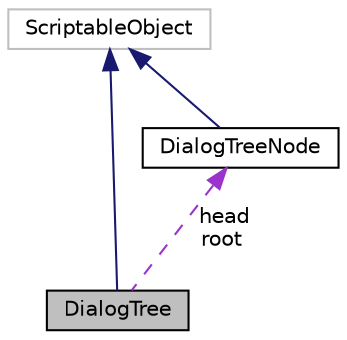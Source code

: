 digraph "DialogTree"
{
  edge [fontname="Helvetica",fontsize="10",labelfontname="Helvetica",labelfontsize="10"];
  node [fontname="Helvetica",fontsize="10",shape=record];
  Node1 [label="DialogTree",height=0.2,width=0.4,color="black", fillcolor="grey75", style="filled", fontcolor="black"];
  Node2 -> Node1 [dir="back",color="midnightblue",fontsize="10",style="solid",fontname="Helvetica"];
  Node2 [label="ScriptableObject",height=0.2,width=0.4,color="grey75", fillcolor="white", style="filled"];
  Node3 -> Node1 [dir="back",color="darkorchid3",fontsize="10",style="dashed",label=" head\nroot" ,fontname="Helvetica"];
  Node3 [label="DialogTreeNode",height=0.2,width=0.4,color="black", fillcolor="white", style="filled",URL="$class_dialog_tree_node.html",tooltip="Developed by: Higor (hcmb) A DialogTreeNode is used for building a DialogTree. Shows text conversatio..."];
  Node2 -> Node3 [dir="back",color="midnightblue",fontsize="10",style="solid",fontname="Helvetica"];
}
